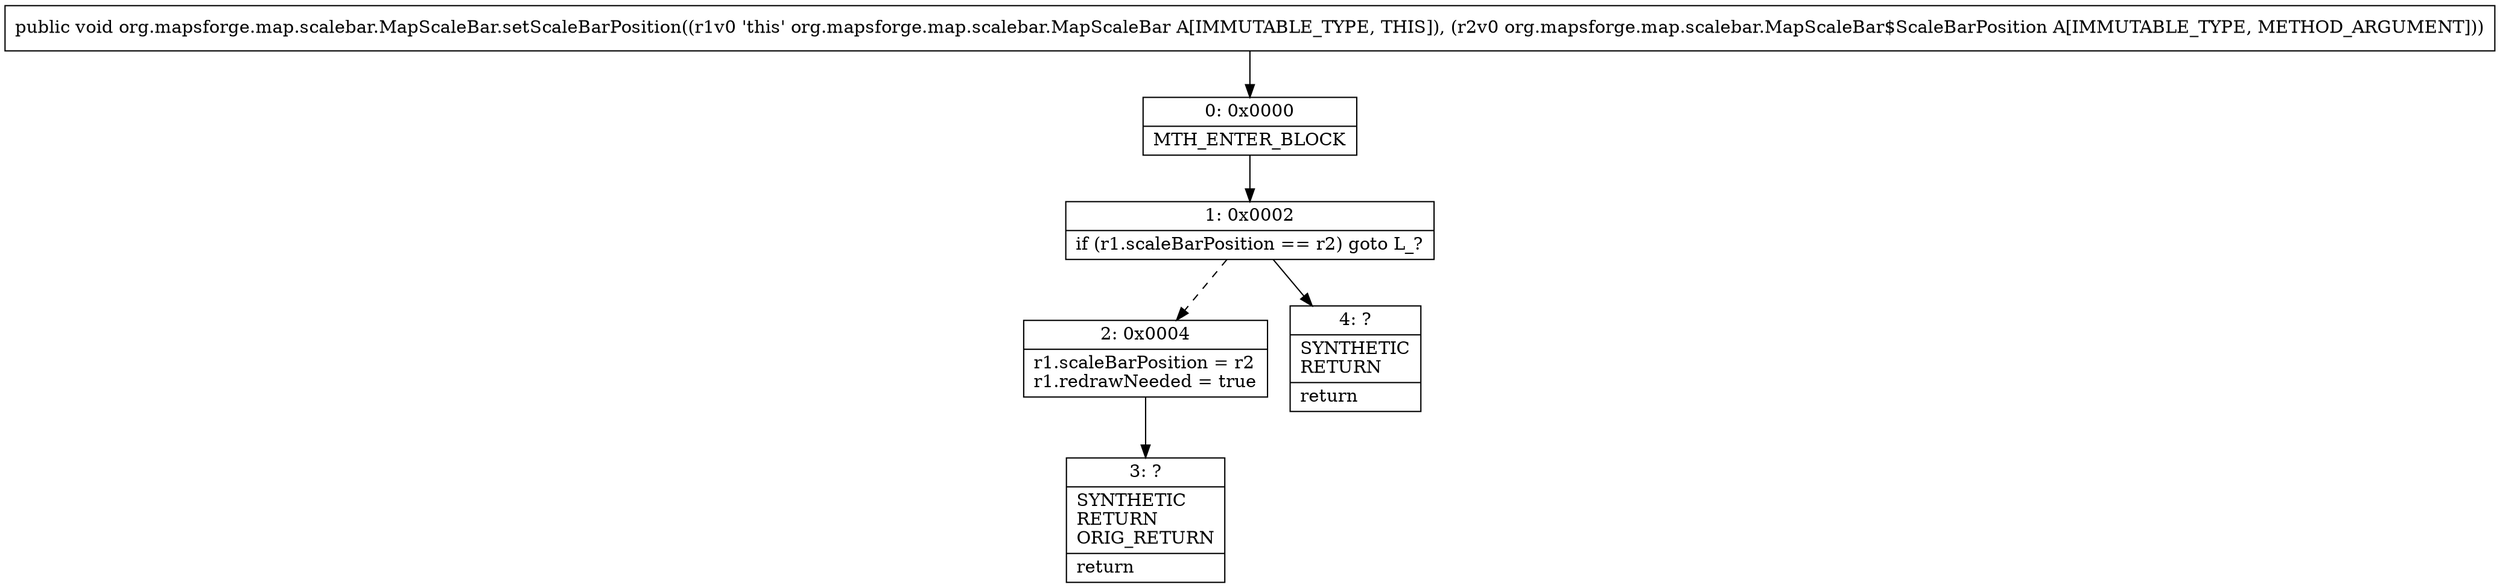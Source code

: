 digraph "CFG fororg.mapsforge.map.scalebar.MapScaleBar.setScaleBarPosition(Lorg\/mapsforge\/map\/scalebar\/MapScaleBar$ScaleBarPosition;)V" {
Node_0 [shape=record,label="{0\:\ 0x0000|MTH_ENTER_BLOCK\l}"];
Node_1 [shape=record,label="{1\:\ 0x0002|if (r1.scaleBarPosition == r2) goto L_?\l}"];
Node_2 [shape=record,label="{2\:\ 0x0004|r1.scaleBarPosition = r2\lr1.redrawNeeded = true\l}"];
Node_3 [shape=record,label="{3\:\ ?|SYNTHETIC\lRETURN\lORIG_RETURN\l|return\l}"];
Node_4 [shape=record,label="{4\:\ ?|SYNTHETIC\lRETURN\l|return\l}"];
MethodNode[shape=record,label="{public void org.mapsforge.map.scalebar.MapScaleBar.setScaleBarPosition((r1v0 'this' org.mapsforge.map.scalebar.MapScaleBar A[IMMUTABLE_TYPE, THIS]), (r2v0 org.mapsforge.map.scalebar.MapScaleBar$ScaleBarPosition A[IMMUTABLE_TYPE, METHOD_ARGUMENT])) }"];
MethodNode -> Node_0;
Node_0 -> Node_1;
Node_1 -> Node_2[style=dashed];
Node_1 -> Node_4;
Node_2 -> Node_3;
}

